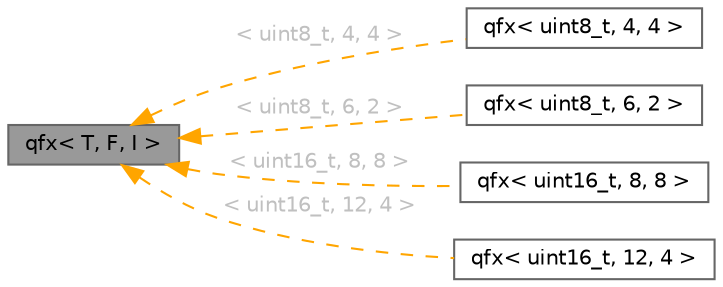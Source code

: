 digraph "qfx&lt; T, F, I &gt;"
{
 // LATEX_PDF_SIZE
  bgcolor="transparent";
  edge [fontname=Helvetica,fontsize=10,labelfontname=Helvetica,labelfontsize=10];
  node [fontname=Helvetica,fontsize=10,shape=box,height=0.2,width=0.4];
  rankdir="LR";
  Node1 [id="Node000001",label="qfx\< T, F, I \>",height=0.2,width=0.4,color="gray40", fillcolor="grey60", style="filled", fontcolor="black",tooltip="Template class for representing fractional ints."];
  Node1 -> Node2 [id="edge1_Node000001_Node000002",dir="back",color="orange",style="dashed",tooltip=" ",label=" \< uint8_t, 4, 4 \>",fontcolor="grey" ];
  Node2 [id="Node000002",label="qfx\< uint8_t, 4, 4 \>",height=0.2,width=0.4,color="gray40", fillcolor="white", style="filled",URL="$d8/dd9/classqfx.html",tooltip=" "];
  Node1 -> Node3 [id="edge2_Node000001_Node000003",dir="back",color="orange",style="dashed",tooltip=" ",label=" \< uint8_t, 6, 2 \>",fontcolor="grey" ];
  Node3 [id="Node000003",label="qfx\< uint8_t, 6, 2 \>",height=0.2,width=0.4,color="gray40", fillcolor="white", style="filled",URL="$d8/dd9/classqfx.html",tooltip=" "];
  Node1 -> Node4 [id="edge3_Node000001_Node000004",dir="back",color="orange",style="dashed",tooltip=" ",label=" \< uint16_t, 8, 8 \>",fontcolor="grey" ];
  Node4 [id="Node000004",label="qfx\< uint16_t, 8, 8 \>",height=0.2,width=0.4,color="gray40", fillcolor="white", style="filled",URL="$d8/dd9/classqfx.html",tooltip=" "];
  Node1 -> Node5 [id="edge4_Node000001_Node000005",dir="back",color="orange",style="dashed",tooltip=" ",label=" \< uint16_t, 12, 4 \>",fontcolor="grey" ];
  Node5 [id="Node000005",label="qfx\< uint16_t, 12, 4 \>",height=0.2,width=0.4,color="gray40", fillcolor="white", style="filled",URL="$d8/dd9/classqfx.html",tooltip=" "];
}
